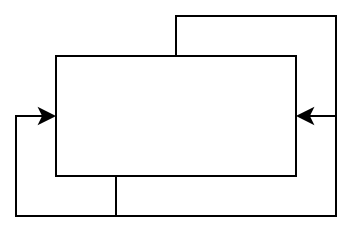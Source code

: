 <mxfile version="20.4.1" type="github"><diagram id="pPmmF7S-SRGnvUYHRbRi" name="第 1 页"><mxGraphModel dx="1038" dy="548" grid="1" gridSize="10" guides="1" tooltips="1" connect="1" arrows="1" fold="1" page="1" pageScale="1" pageWidth="827" pageHeight="1169" math="0" shadow="0"><root><mxCell id="0"/><mxCell id="1" parent="0"/><mxCell id="noHHaU7FmtYUztarqvyK-1" value="" style="rounded=0;whiteSpace=wrap;html=1;" vertex="1" parent="1"><mxGeometry x="160" y="150" width="120" height="60" as="geometry"/></mxCell><mxCell id="noHHaU7FmtYUztarqvyK-2" style="edgeStyle=orthogonalEdgeStyle;rounded=0;orthogonalLoop=1;jettySize=auto;html=1;entryX=0;entryY=0.5;entryDx=0;entryDy=0;" edge="1" parent="1" source="noHHaU7FmtYUztarqvyK-1" target="noHHaU7FmtYUztarqvyK-1"><mxGeometry relative="1" as="geometry"/></mxCell><mxCell id="noHHaU7FmtYUztarqvyK-3" style="edgeStyle=orthogonalEdgeStyle;rounded=0;orthogonalLoop=1;jettySize=auto;html=1;exitX=0.25;exitY=1;exitDx=0;exitDy=0;entryX=1;entryY=0.5;entryDx=0;entryDy=0;" edge="1" parent="1" source="noHHaU7FmtYUztarqvyK-1" target="noHHaU7FmtYUztarqvyK-1"><mxGeometry relative="1" as="geometry"/></mxCell></root></mxGraphModel></diagram></mxfile>